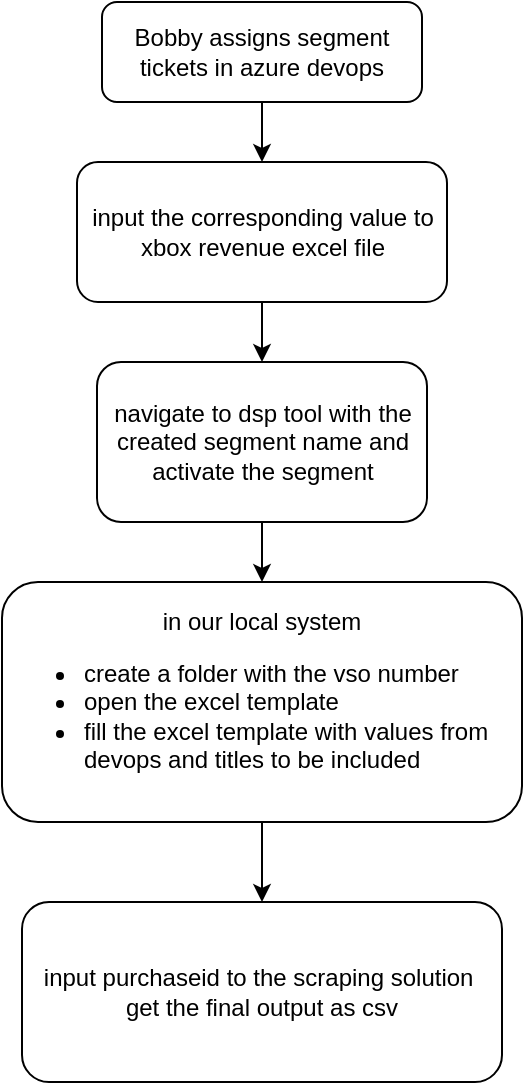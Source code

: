 <mxfile version="21.3.3" type="github">
  <diagram id="C5RBs43oDa-KdzZeNtuy" name="Page-1">
    <mxGraphModel dx="786" dy="458" grid="1" gridSize="10" guides="1" tooltips="1" connect="1" arrows="1" fold="1" page="1" pageScale="1" pageWidth="827" pageHeight="1169" math="0" shadow="0">
      <root>
        <mxCell id="WIyWlLk6GJQsqaUBKTNV-0" />
        <mxCell id="WIyWlLk6GJQsqaUBKTNV-1" parent="WIyWlLk6GJQsqaUBKTNV-0" />
        <mxCell id="WDm5DXxTPcnoRDxQkjZs-2" style="edgeStyle=orthogonalEdgeStyle;rounded=0;orthogonalLoop=1;jettySize=auto;html=1;entryX=0.5;entryY=0;entryDx=0;entryDy=0;" edge="1" parent="WIyWlLk6GJQsqaUBKTNV-1" source="WIyWlLk6GJQsqaUBKTNV-3" target="WDm5DXxTPcnoRDxQkjZs-0">
          <mxGeometry relative="1" as="geometry" />
        </mxCell>
        <mxCell id="WIyWlLk6GJQsqaUBKTNV-3" value="Bobby assigns segment tickets in azure devops" style="rounded=1;whiteSpace=wrap;html=1;fontSize=12;glass=0;strokeWidth=1;shadow=0;" parent="WIyWlLk6GJQsqaUBKTNV-1" vertex="1">
          <mxGeometry x="240" y="50" width="160" height="50" as="geometry" />
        </mxCell>
        <mxCell id="WDm5DXxTPcnoRDxQkjZs-7" style="edgeStyle=orthogonalEdgeStyle;rounded=0;orthogonalLoop=1;jettySize=auto;html=1;entryX=0.5;entryY=0;entryDx=0;entryDy=0;" edge="1" parent="WIyWlLk6GJQsqaUBKTNV-1" source="WIyWlLk6GJQsqaUBKTNV-12" target="WDm5DXxTPcnoRDxQkjZs-6">
          <mxGeometry relative="1" as="geometry" />
        </mxCell>
        <mxCell id="WIyWlLk6GJQsqaUBKTNV-12" value="in our local system&lt;br&gt;&lt;ul&gt;&lt;li style=&quot;text-align: left;&quot;&gt;create a folder with the vso number&lt;/li&gt;&lt;li style=&quot;text-align: left;&quot;&gt;open the excel template&amp;nbsp;&lt;/li&gt;&lt;li style=&quot;text-align: left;&quot;&gt;fill the excel template with values from devops and titles to be included&amp;nbsp;&lt;/li&gt;&lt;/ul&gt;" style="rounded=1;whiteSpace=wrap;html=1;fontSize=12;glass=0;strokeWidth=1;shadow=0;align=center;" parent="WIyWlLk6GJQsqaUBKTNV-1" vertex="1">
          <mxGeometry x="190" y="340" width="260" height="120" as="geometry" />
        </mxCell>
        <mxCell id="WDm5DXxTPcnoRDxQkjZs-4" value="" style="edgeStyle=orthogonalEdgeStyle;rounded=0;orthogonalLoop=1;jettySize=auto;html=1;" edge="1" parent="WIyWlLk6GJQsqaUBKTNV-1" source="WDm5DXxTPcnoRDxQkjZs-0" target="WDm5DXxTPcnoRDxQkjZs-3">
          <mxGeometry relative="1" as="geometry" />
        </mxCell>
        <mxCell id="WDm5DXxTPcnoRDxQkjZs-0" value="input the corresponding value to&lt;br&gt;&amp;nbsp;xbox revenue excel file&amp;nbsp;" style="rounded=1;whiteSpace=wrap;html=1;fontSize=12;glass=0;strokeWidth=1;shadow=0;" vertex="1" parent="WIyWlLk6GJQsqaUBKTNV-1">
          <mxGeometry x="227.5" y="130" width="185" height="70" as="geometry" />
        </mxCell>
        <mxCell id="WDm5DXxTPcnoRDxQkjZs-5" style="edgeStyle=orthogonalEdgeStyle;rounded=0;orthogonalLoop=1;jettySize=auto;html=1;entryX=0.5;entryY=0;entryDx=0;entryDy=0;" edge="1" parent="WIyWlLk6GJQsqaUBKTNV-1" source="WDm5DXxTPcnoRDxQkjZs-3" target="WIyWlLk6GJQsqaUBKTNV-12">
          <mxGeometry relative="1" as="geometry" />
        </mxCell>
        <mxCell id="WDm5DXxTPcnoRDxQkjZs-3" value="navigate to dsp tool with the created segment name and activate the segment" style="rounded=1;whiteSpace=wrap;html=1;fontSize=12;glass=0;strokeWidth=1;shadow=0;" vertex="1" parent="WIyWlLk6GJQsqaUBKTNV-1">
          <mxGeometry x="237.5" y="230" width="165" height="80" as="geometry" />
        </mxCell>
        <mxCell id="WDm5DXxTPcnoRDxQkjZs-6" value="input purchaseid to the scraping solution&amp;nbsp;&lt;br&gt;get the final output as csv" style="rounded=1;whiteSpace=wrap;html=1;fontSize=12;glass=0;strokeWidth=1;shadow=0;align=center;" vertex="1" parent="WIyWlLk6GJQsqaUBKTNV-1">
          <mxGeometry x="200" y="500" width="240" height="90" as="geometry" />
        </mxCell>
      </root>
    </mxGraphModel>
  </diagram>
</mxfile>
